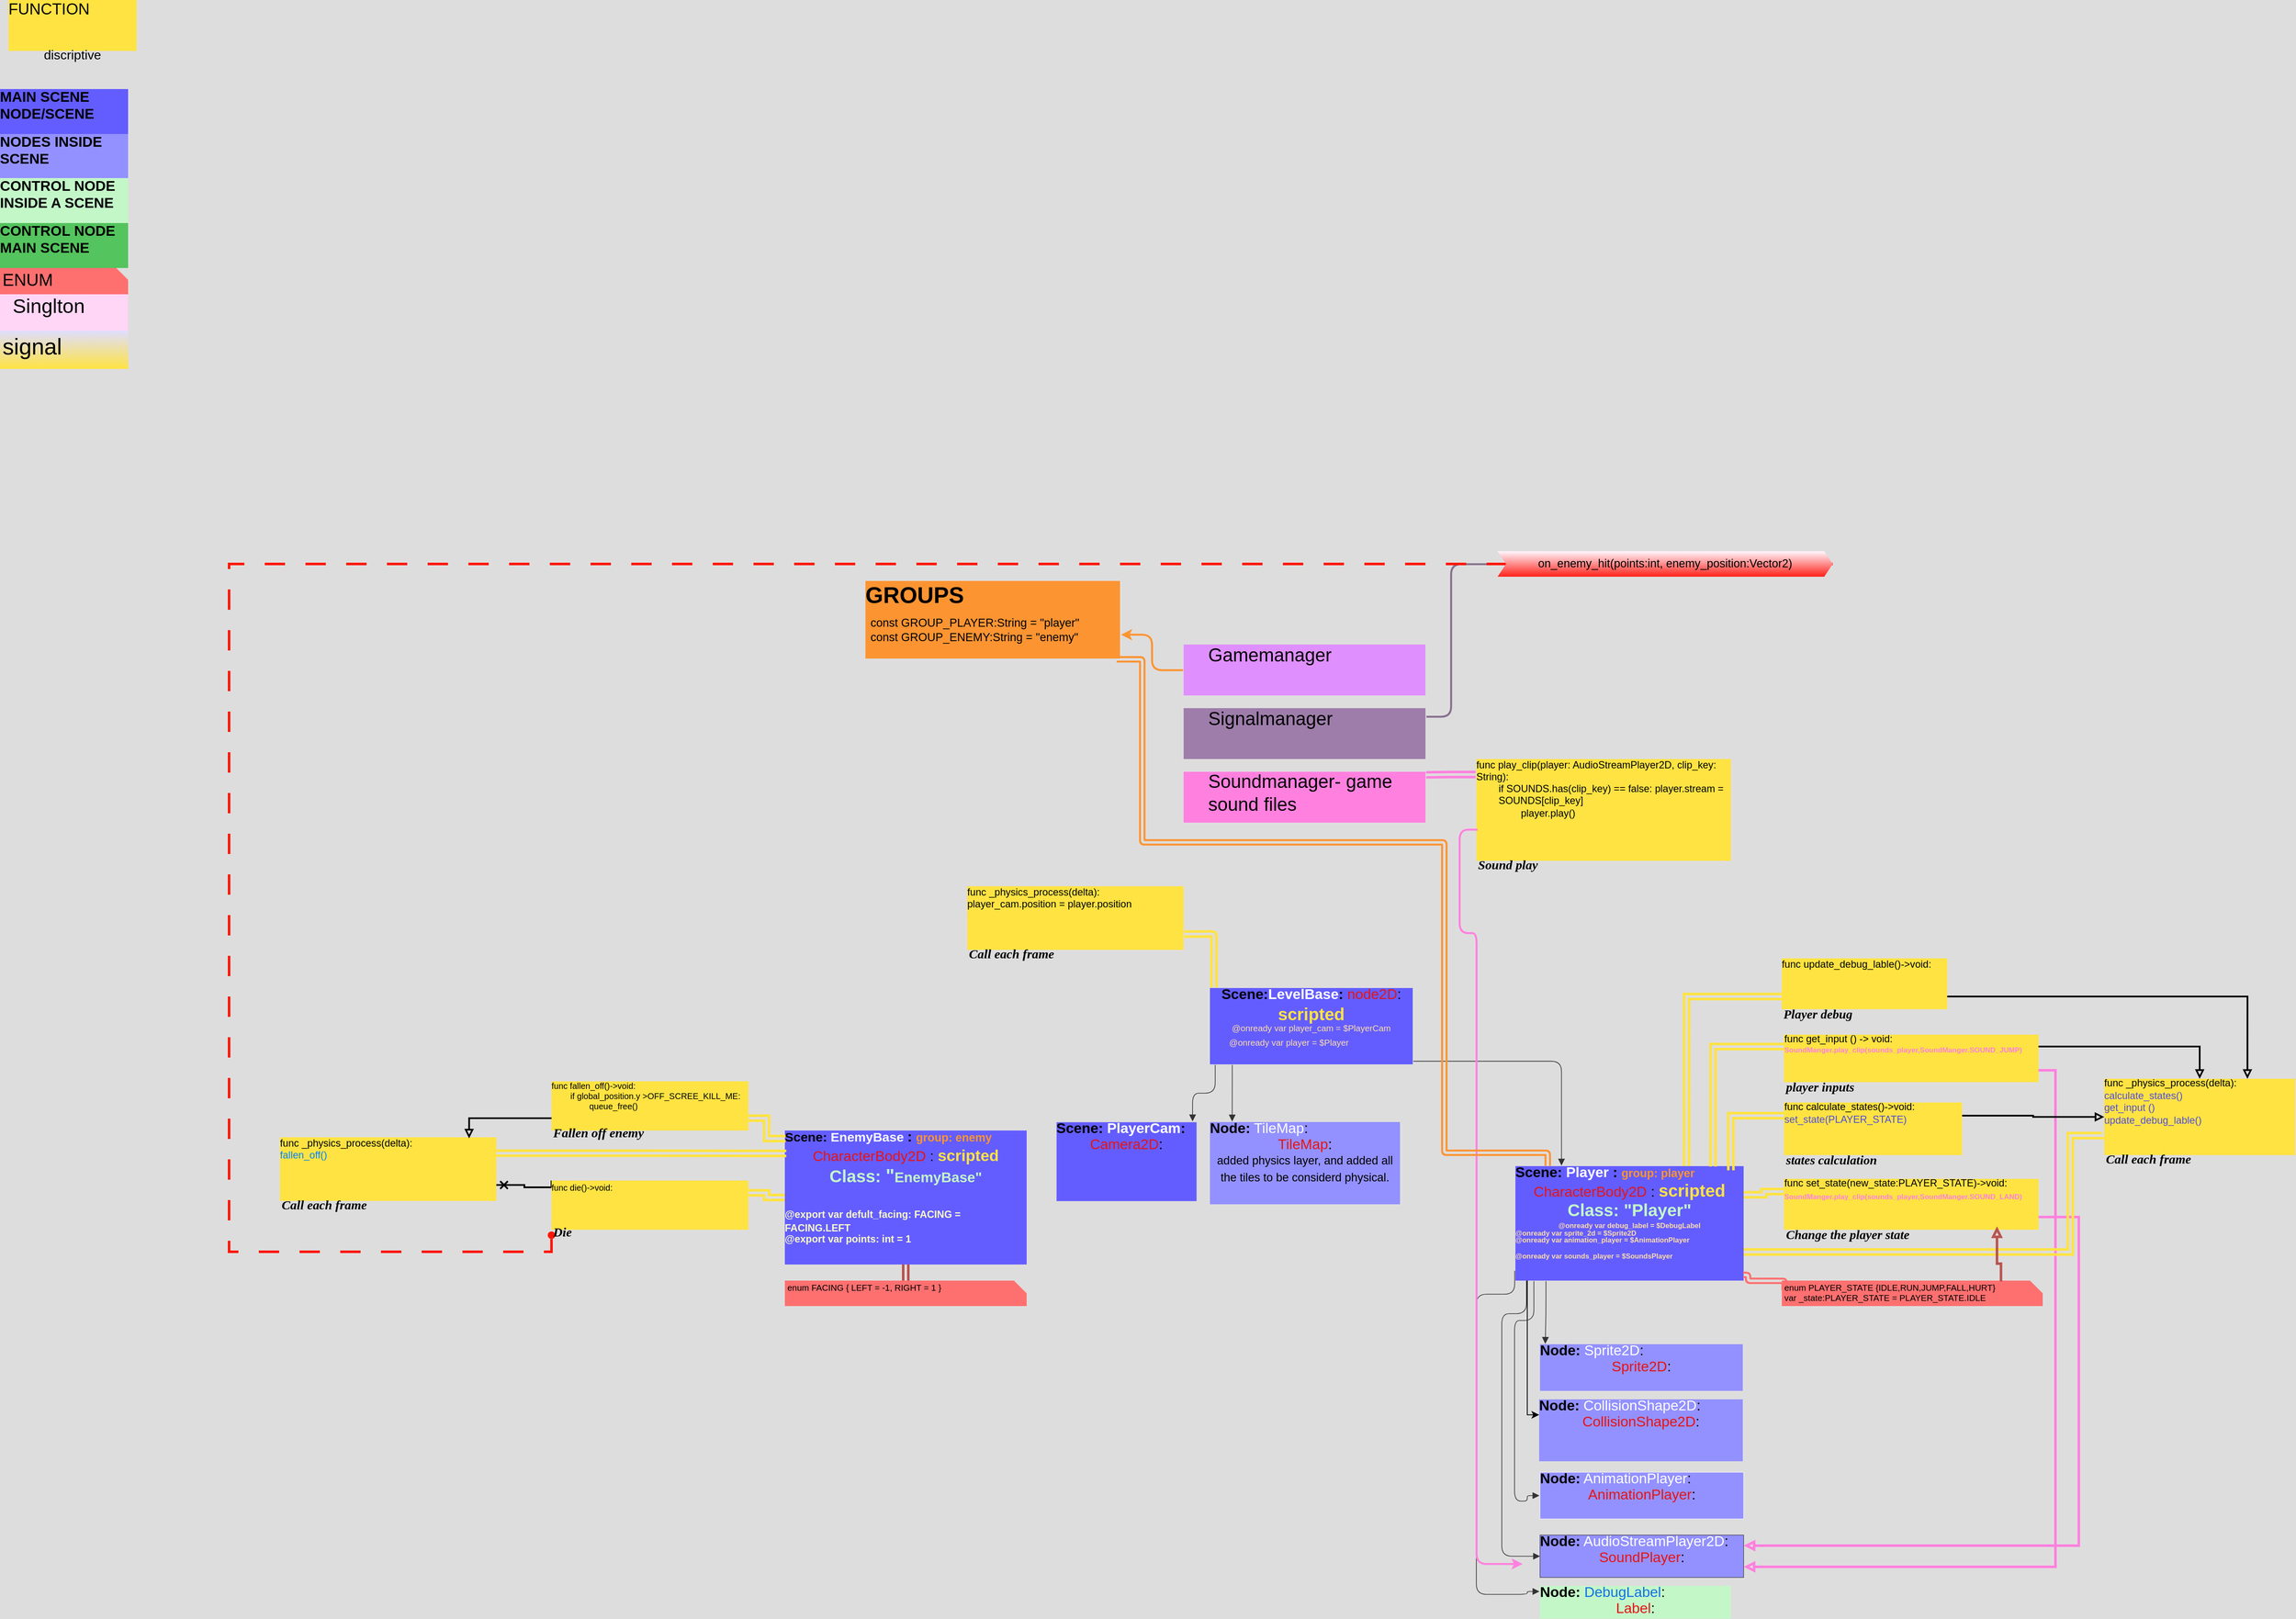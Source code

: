 <mxfile version="24.6.4" type="github">
  <diagram name="‫עמוד-1‬" id="evQUI1vt7EIw48ChurK0">
    <mxGraphModel dx="3754" dy="3452" grid="1" gridSize="10" guides="1" tooltips="1" connect="1" arrows="1" fold="1" page="1" pageScale="1" pageWidth="827" pageHeight="1169" background="#DEDDDD" math="0" shadow="0">
      <root>
        <mxCell id="0" />
        <mxCell id="1" parent="0" />
        <mxCell id="CjNx1Wot1mACuI0lEV2n-1" value="&lt;div style=&quot;display: flex; justify-content: flex-start; align-items: baseline; line-height: 1.25; margin-top: -2px; font-size: 0px;&quot;&gt;&lt;span&gt;&lt;span style=&quot;font-size:16.8px;font-weight: bold;&quot;&gt;&lt;span style=&quot;font-size:16.8px;font-weight: bold;&quot;&gt;Scene:&lt;/span&gt;&lt;span style=&quot;font-size:16.8px;color:#ffffff;font-weight: bold;&quot;&gt;LevelBase&lt;/span&gt;:&amp;nbsp;&lt;/span&gt;&lt;span style=&quot;background-color: initial; font-size: 16.8px;&quot;&gt;&lt;span style=&quot;color: rgb(232, 19, 19);&quot;&gt;node2D&lt;/span&gt;: &lt;/span&gt;&lt;span style=&quot;background-color: initial; font-size: 20.2px; color: rgb(255, 227, 66); font-weight: bold;&quot;&gt;scripted&lt;br&gt;&lt;/span&gt;&lt;/span&gt;&lt;/div&gt;&lt;div style=&quot;display: flex; justify-content: center; align-items: baseline; font-size: 0px; line-height: 1.25; margin-top: -2px;&quot;&gt;&lt;span&gt;&lt;span style=&quot;color: rgb(255, 221, 166); font-size: 10.2px; background-color: initial;&quot;&gt;&lt;div style=&quot;&quot;&gt;&lt;span style=&quot;background-color: initial;&quot;&gt;@onready var player_cam = $PlayerCam&lt;/span&gt;&lt;/div&gt;&lt;/span&gt;&lt;/span&gt;&lt;/div&gt;&lt;div style=&quot;display: flex; justify-content: flex-start; align-items: baseline; font-size: 0px; line-height: 1.25; margin-top: -2px;&quot;&gt;&lt;span style=&quot;&quot;&gt;&lt;span style=&quot;font-size:10.2px;color:#ffdda6;&quot;&gt;&lt;span style=&quot;white-space: pre;&quot;&gt;&#x9;&lt;/span&gt;@onready var player = $Player&lt;/span&gt;&lt;span style=&quot;font-size:15.2px;color:#00c2a8;&quot;&gt;&lt;br&gt;&lt;/span&gt;&lt;/span&gt;&lt;/div&gt;&lt;div style=&quot;display: flex; justify-content: center; text-align: center; align-items: baseline; font-size: 0; line-height: 1.25;margin-top: -2px;&quot;&gt;&lt;span&gt;&lt;span style=&quot;font-size:16.8px;&quot;&gt;   &lt;/span&gt;&lt;/span&gt;&lt;/div&gt;" style="align=center;whiteSpace=wrap;overflow=block;blockSpacing=1;html=1;fontSize=13;spacing=0;verticalAlign=top;strokeColor=#unset;fillOpacity=100;fillColor=#635dff;strokeWidth=NaN;" vertex="1" parent="1">
          <mxGeometry x="-194" y="-1155" width="239" height="90" as="geometry" />
        </mxCell>
        <mxCell id="CjNx1Wot1mACuI0lEV2n-2" value="&lt;div style=&quot;display: flex; justify-content: flex-start; text-align: left; align-items: baseline; font-size: 0; line-height: 1.25;margin-top: -2px;&quot;&gt;&lt;span&gt;&lt;span style=&quot;font-size:16.8px;font-weight: bold;&quot;&gt;Node:&lt;/span&gt;&lt;span style=&quot;font-size:16.8px;&quot;&gt; &lt;/span&gt;&lt;span style=&quot;font-size:16.8px;color:#ffffff;&quot;&gt;TileMap&lt;/span&gt;&lt;span style=&quot;font-size:16.8px;&quot;&gt;:&#xa;&lt;/span&gt;&lt;/span&gt;&lt;/div&gt;&lt;div style=&quot;display: flex; justify-content: center; text-align: center; align-items: baseline; font-size: 0; line-height: 1.25;margin-top: -2px;&quot;&gt;&lt;span&gt;&lt;span style=&quot;font-size:16.8px;&quot;&gt;&lt;span style=&quot;font-size:16.8px;color:#e81313;&quot;&gt;TileMap&lt;/span&gt;:&#xa;&lt;/span&gt;&lt;span style=&quot;font-size:13.5px;&quot;&gt;added physics layer, and added all the tiles to be considerd physical.&lt;/span&gt;&lt;span style=&quot;font-size:16.8px;&quot;&gt;&#xa;   &lt;/span&gt;&lt;/span&gt;&lt;/div&gt;" style="align=center;whiteSpace=wrap;overflow=block;blockSpacing=1;html=1;fontSize=13;spacing=0;verticalAlign=top;strokeColor=#unset;fillOpacity=100;fillColor=#9391ff;strokeWidth=NaN;" vertex="1" parent="1">
          <mxGeometry x="-194" y="-997" width="224" height="97" as="geometry" />
        </mxCell>
        <UserObject label="func _physics_process(delta):&#xa;&#x9;player_cam.position = player.position" Notes="call in every frame on the physics body: update the camera node position to the player position." id="CjNx1Wot1mACuI0lEV2n-3">
          <mxCell style="html=1;overflow=block;blockSpacing=1;whiteSpace=wrap;fontSize=11.8;align=left;spacing=0;verticalAlign=top;strokeColor=#unset;fillOpacity=100;fillColor=#ffe342;strokeWidth=NaN;lucidId=NR6OM82iCQtp;" vertex="1" parent="1">
            <mxGeometry x="-480" y="-1275" width="255" height="75" as="geometry" />
          </mxCell>
        </UserObject>
        <mxCell id="CjNx1Wot1mACuI0lEV2n-4" value="Call each frame" style="strokeColor=none;fillColor=none;whiteSpace=wrap;fontSize=15.2;align=left;fontStyle=3;verticalAlign=middle;horizontal=1;fontFamily=Verdana;" vertex="1" parent="CjNx1Wot1mACuI0lEV2n-3">
          <mxGeometry y="75" width="255" height="10" as="geometry" />
        </mxCell>
        <mxCell id="CjNx1Wot1mACuI0lEV2n-5" value="&lt;div style=&quot;display: flex; justify-content: flex-start; text-align: left; align-items: baseline; font-size: 0; line-height: 1.25;margin-top: -2px;&quot;&gt;&lt;span&gt;&lt;span style=&quot;font-size:16.8px;font-weight: bold;&quot;&gt;&lt;span style=&quot;font-size:16.8px;font-weight: bold;&quot;&gt;Scene: &lt;/span&gt;&lt;span style=&quot;font-size:16.8px;color:#ffffff;font-weight: bold;&quot;&gt;PlayerCam&lt;/span&gt;: &#xa;&lt;/span&gt;&lt;/span&gt;&lt;/div&gt;&lt;div style=&quot;display: flex; justify-content: center; text-align: center; align-items: baseline; font-size: 0; line-height: 1.25;margin-top: -2px;&quot;&gt;&lt;span&gt;&lt;span style=&quot;font-size:16.8px;&quot;&gt;&lt;span style=&quot;font-size:16.8px;color:#e81313;&quot;&gt;Camera2D&lt;/span&gt;: &lt;/span&gt;&lt;span style=&quot;font-size:16.8px;&quot;&gt;&#xa;&lt;/span&gt;&lt;span style=&quot;font-size:16.8px;&quot;&gt;&#xa;   &lt;/span&gt;&lt;/span&gt;&lt;/div&gt;" style="align=center;whiteSpace=wrap;overflow=block;blockSpacing=1;html=1;fontSize=13;spacing=0;verticalAlign=top;strokeColor=#unset;fillOpacity=100;fillColor=#635dff;strokeWidth=1.5;" vertex="1" parent="1">
          <mxGeometry x="-375" y="-997" width="165" height="93" as="geometry" />
        </mxCell>
        <mxCell id="CjNx1Wot1mACuI0lEV2n-79" style="edgeStyle=orthogonalEdgeStyle;rounded=0;orthogonalLoop=1;jettySize=auto;html=1;entryX=0;entryY=0.25;entryDx=0;entryDy=0;" edge="1" parent="1" source="CjNx1Wot1mACuI0lEV2n-6" target="CjNx1Wot1mACuI0lEV2n-9">
          <mxGeometry relative="1" as="geometry">
            <Array as="points">
              <mxPoint x="180" y="-652" />
            </Array>
          </mxGeometry>
        </mxCell>
        <mxCell id="CjNx1Wot1mACuI0lEV2n-6" value="&lt;div style=&quot;display: flex; justify-content: flex-start; text-align: left; align-items: baseline; font-size: 0; line-height: 1.25;margin-top: -2px;&quot;&gt;&lt;span&gt;&lt;span style=&quot;font-size:16.8px;font-weight: bold;&quot;&gt;&lt;span style=&quot;font-size:16.8px;font-weight: bold;&quot;&gt;Scene: &lt;/span&gt;&lt;span style=&quot;font-size:16.8px;color:#ffffff;font-weight: bold;&quot;&gt;Player&lt;/span&gt; : &lt;/span&gt;&lt;span style=&quot;font-size:13.5px;color:#fc9432;font-weight: bold;&quot;&gt;group: player&lt;/span&gt;&lt;span style=&quot;font-size:16.8px;font-weight: bold;&quot;&gt;&lt;br&gt;&lt;/span&gt;&lt;/span&gt;&lt;/div&gt;&lt;div style=&quot;display: flex; justify-content: center; text-align: center; align-items: baseline; font-size: 0; line-height: 1.25;margin-top: -2px;&quot;&gt;&lt;span&gt;&lt;span style=&quot;font-size:16.8px;&quot;&gt;&lt;span style=&quot;font-size:16.8px;color:#e81313;&quot;&gt;CharacterBody2D&lt;/span&gt; : &lt;/span&gt;&lt;span style=&quot;font-size:20.2px;color:#ffe342;font-weight: bold;&quot;&gt;scripted&lt;br&gt;&lt;/span&gt;&lt;/span&gt;&lt;/div&gt;&lt;div style=&quot;display: flex; justify-content: center; text-align: center; align-items: baseline; font-size: 0; line-height: 1.25;margin-top: -2px;&quot;&gt;&lt;span&gt;&lt;span style=&quot;font-size:20.2px;font-weight: bold;&quot;&gt;&lt;span style=&quot;font-size:20.2px;color:#c3f7c8;font-weight: bold;&quot;&gt;Class: &quot;Player&quot;&lt;br&gt;&lt;/span&gt;&lt;/span&gt;&lt;span style=&quot;color: rgb(255, 221, 166); font-size: 8.3px; font-weight: bold; background-color: initial;&quot;&gt;@onready var debug_label = $DebugLabel&lt;/span&gt;&lt;/span&gt;&lt;/div&gt;&lt;div style=&quot;display: flex; justify-content: flex-start; text-align: left; align-items: baseline; font-size: 0; line-height: 1.25;margin-top: -2px;&quot;&gt;&lt;span&gt;&lt;span style=&quot;font-size:8.3px;color:#ffdda6;font-weight: bold;&quot;&gt;@onready var sprite_2d = $Sprite2D&lt;br&gt;&lt;/span&gt;&lt;/span&gt;&lt;/div&gt;&lt;div style=&quot;display: flex; justify-content: flex-start; text-align: left; align-items: baseline; font-size: 0; line-height: 1.25;margin-top: -2px;&quot;&gt;&lt;span&gt;&lt;span style=&quot;font-size:8.3px;color:#ffdda6;font-weight: bold;&quot;&gt;@onready var animation_player = $AnimationPlayer&lt;br&gt;&lt;/span&gt;&lt;/span&gt;&lt;/div&gt;&lt;div style=&quot;display: flex; justify-content: flex-start; text-align: left; align-items: baseline; font-size: 0; line-height: 1.25;margin-top: -2px;&quot;&gt;&lt;span&gt;&lt;span style=&quot;font-size:8.3px;color:#ffdda6;font-weight: bold;&quot;&gt;@onready var sounds_player = $SoundsPlayer&lt;/span&gt;&lt;span style=&quot;font-size:18.5px;&quot;&gt;&lt;br&gt;&lt;/span&gt;&lt;/span&gt;&lt;/div&gt;&lt;div style=&quot;display: flex; justify-content: center; text-align: center; align-items: baseline; font-size: 0; line-height: 1.25;margin-top: -2px;&quot;&gt;&lt;span&gt;&lt;/span&gt;&lt;/div&gt;" style="align=center;whiteSpace=wrap;overflow=block;blockSpacing=1;html=1;fontSize=13;spacing=0;verticalAlign=top;strokeColor=#unset;fillOpacity=100;fillColor=#635dff;strokeWidth=NaN;" vertex="1" parent="1">
          <mxGeometry x="166" y="-945" width="269" height="135" as="geometry" />
        </mxCell>
        <UserObject label="&lt;div style=&quot;display: flex; justify-content: flex-start; text-align: left; align-items: baseline; font-size: 0; line-height: 1.25;margin-top: -2px;&quot;&gt;&lt;span&gt;&lt;span style=&quot;font-size:16.8px;font-weight: bold;&quot;&gt;Node:&lt;/span&gt;&lt;span style=&quot;font-size:16.8px;&quot;&gt; &lt;/span&gt;&lt;span style=&quot;font-size:16.8px;color:#ffffff;&quot;&gt;Sprite2D&lt;/span&gt;&lt;span style=&quot;font-size:16.8px;&quot;&gt;:&#xa;&lt;/span&gt;&lt;/span&gt;&lt;/div&gt;&lt;div style=&quot;display: flex; justify-content: center; text-align: center; align-items: baseline; font-size: 0; line-height: 1.25;margin-top: -2px;&quot;&gt;&lt;span&gt;&lt;span style=&quot;font-size:16.8px;&quot;&gt;&lt;span style=&quot;font-size:16.8px;color:#e81313;&quot;&gt;Sprite2D&lt;/span&gt;:&#xa;&#xa;   &lt;/span&gt;&lt;/span&gt;&lt;/div&gt;" Notes="player sprite" id="CjNx1Wot1mACuI0lEV2n-7">
          <mxCell style="align=center;whiteSpace=wrap;overflow=block;blockSpacing=1;html=1;fontSize=13;spacing=0;verticalAlign=top;strokeColor=#unset;fillOpacity=100;fillColor=#9391ff;strokeWidth=NaN;" vertex="1" parent="1">
            <mxGeometry x="195" y="-735" width="239" height="55" as="geometry" />
          </mxCell>
        </UserObject>
        <mxCell id="CjNx1Wot1mACuI0lEV2n-8" value="" style="html=1;jettySize=18;whiteSpace=wrap;fontSize=13;strokeColor=#333333;strokeOpacity=100;strokeWidth=0.8;rounded=1;arcSize=24;edgeStyle=orthogonalEdgeStyle;startArrow=none;endArrow=block;endFill=1;exitX=0.134;exitY=1.005;exitPerimeter=0;entryX=0.026;entryY=-0.008;entryPerimeter=0;lucidId=Gf7OgkkCt._3;" edge="1" parent="1" source="CjNx1Wot1mACuI0lEV2n-6" target="CjNx1Wot1mACuI0lEV2n-7">
          <mxGeometry width="100" height="100" relative="1" as="geometry">
            <Array as="points" />
          </mxGeometry>
        </mxCell>
        <mxCell id="CjNx1Wot1mACuI0lEV2n-9" value="&lt;div style=&quot;display: flex; justify-content: flex-start; text-align: left; align-items: baseline; font-size: 0; line-height: 1.25;margin-top: -2px;&quot;&gt;&lt;span&gt;&lt;span style=&quot;font-size:16.8px;font-weight: bold;&quot;&gt;Node:&lt;/span&gt;&lt;span style=&quot;font-size:16.8px;&quot;&gt; &lt;/span&gt;&lt;span style=&quot;font-size:16.8px;color:#ffffff;&quot;&gt;CollisionShape2D&lt;/span&gt;&lt;span style=&quot;font-size:16.8px;&quot;&gt;:&#xa;&lt;/span&gt;&lt;/span&gt;&lt;/div&gt;&lt;div style=&quot;display: flex; justify-content: center; text-align: center; align-items: baseline; font-size: 0; line-height: 1.25;margin-top: -2px;&quot;&gt;&lt;span&gt;&lt;span style=&quot;font-size:16.8px;&quot;&gt;&lt;span style=&quot;font-size:16.8px;color:#e81313;&quot;&gt;CollisionShape2D&lt;/span&gt;:&#xa;   &lt;/span&gt;&lt;/span&gt;&lt;/div&gt;" style="align=center;whiteSpace=wrap;overflow=block;blockSpacing=1;html=1;fontSize=13;spacing=0;verticalAlign=top;strokeColor=#unset;fillOpacity=100;fillColor=#9391ff;strokeWidth=NaN;" vertex="1" parent="1">
          <mxGeometry x="194" y="-670" width="240" height="73" as="geometry" />
        </mxCell>
        <UserObject label="&lt;div style=&quot;display: flex; justify-content: flex-start; text-align: left; align-items: baseline; font-size: 0; line-height: 1.25;margin-top: -2px;&quot;&gt;&lt;span&gt;&lt;span style=&quot;font-size:16.8px;font-weight: bold;&quot;&gt;Node:&lt;/span&gt;&lt;span style=&quot;font-size:16.8px;&quot;&gt; &lt;/span&gt;&lt;span style=&quot;font-size:16.8px;color:#ffffff;&quot;&gt;AnimationPlayer&lt;/span&gt;&lt;span style=&quot;font-size:16.8px;&quot;&gt;:&#xa;&lt;/span&gt;&lt;/span&gt;&lt;/div&gt;&lt;div style=&quot;display: flex; justify-content: center; text-align: center; align-items: baseline; font-size: 0; line-height: 1.25;margin-top: -2px;&quot;&gt;&lt;span&gt;&lt;span style=&quot;font-size:16.8px;&quot;&gt;&lt;span style=&quot;font-size:16.8px;color:#e81313;&quot;&gt;AnimationPlayer&lt;/span&gt;:&#xa;  &lt;/span&gt;&lt;/span&gt;&lt;/div&gt;" Notes="an animation player to play the files from sound manager" id="CjNx1Wot1mACuI0lEV2n-11">
          <mxCell style="align=center;whiteSpace=wrap;overflow=block;blockSpacing=1;html=1;fontSize=13;spacing=0;verticalAlign=top;strokeColor=#FFFFFF;fillOpacity=100;fillColor=#9391ff;strokeWidth=NaN;" vertex="1" parent="1">
            <mxGeometry x="195" y="-584" width="240" height="55" as="geometry" />
          </mxCell>
        </UserObject>
        <mxCell id="CjNx1Wot1mACuI0lEV2n-12" value="" style="html=1;jettySize=18;whiteSpace=wrap;fontSize=13;strokeColor=#333333;strokeOpacity=100;strokeWidth=0.8;rounded=1;arcSize=24;edgeStyle=orthogonalEdgeStyle;startArrow=none;endArrow=block;endFill=1;exitX=0.081;exitY=1.005;exitPerimeter=0;entryX=-0.003;entryY=0.5;entryPerimeter=0;lucidId=xj7OuTxPy55P;" edge="1" parent="1" source="CjNx1Wot1mACuI0lEV2n-6" target="CjNx1Wot1mACuI0lEV2n-11">
          <mxGeometry width="100" height="100" relative="1" as="geometry">
            <Array as="points">
              <mxPoint x="188" y="-763" />
              <mxPoint x="165" y="-763" />
              <mxPoint x="165" y="-550" />
              <mxPoint x="180" y="-550" />
              <mxPoint x="180" y="-557" />
            </Array>
          </mxGeometry>
        </mxCell>
        <mxCell id="CjNx1Wot1mACuI0lEV2n-13" value="" style="html=1;jettySize=18;whiteSpace=wrap;fontSize=13;strokeColor=#333333;strokeOpacity=100;strokeWidth=0.8;rounded=1;arcSize=24;edgeStyle=orthogonalEdgeStyle;startArrow=none;endArrow=block;endFill=1;exitX=0.026;exitY=1.007;exitPerimeter=0;entryX=0.973;entryY=-0.008;entryPerimeter=0;lucidId=9s7OLiU-a51X;" edge="1" parent="1" source="CjNx1Wot1mACuI0lEV2n-1" target="CjNx1Wot1mACuI0lEV2n-5">
          <mxGeometry width="100" height="100" relative="1" as="geometry">
            <Array as="points" />
          </mxGeometry>
        </mxCell>
        <mxCell id="CjNx1Wot1mACuI0lEV2n-14" value="" style="html=1;jettySize=18;whiteSpace=wrap;fontSize=13;strokeColor=#333333;strokeOpacity=100;strokeWidth=0.8;rounded=1;arcSize=24;edgeStyle=orthogonalEdgeStyle;startArrow=none;endArrow=block;endFill=1;exitX=1.003;exitY=0.959;exitPerimeter=0;entryX=0.202;entryY=-0.005;entryPerimeter=0;lucidId=cz7O-S_X~JMk;" edge="1" parent="1" source="CjNx1Wot1mACuI0lEV2n-1" target="CjNx1Wot1mACuI0lEV2n-6">
          <mxGeometry width="100" height="100" relative="1" as="geometry">
            <Array as="points" />
          </mxGeometry>
        </mxCell>
        <mxCell id="CjNx1Wot1mACuI0lEV2n-15" value="" style="html=1;jettySize=18;whiteSpace=wrap;fontSize=13;strokeColor=#ffe342;strokeOpacity=100;strokeWidth=3;rounded=1;arcSize=24;edgeStyle=orthogonalEdgeStyle;startArrow=none;endArrow=none;exitX=1.003;exitY=0.751;exitPerimeter=0;entryX=0.02;entryY=-0.007;entryPerimeter=0;lucidId=--7OhS-CCS-P;shape=link;" edge="1" parent="1" source="CjNx1Wot1mACuI0lEV2n-3" target="CjNx1Wot1mACuI0lEV2n-1">
          <mxGeometry width="100" height="100" relative="1" as="geometry">
            <Array as="points" />
          </mxGeometry>
        </mxCell>
        <UserObject label="&lt;div style=&quot;display: flex; justify-content: flex-start; text-align: left; align-items: baseline; font-size: 0; line-height: 1.25;margin-top: -2px;&quot;&gt;&lt;span&gt;&lt;span style=&quot;font-size:11.8px;&quot;&gt;&lt;span style=&quot;font-size:11.8px;&quot;&gt;func _physics_process(delta):&#xa;&lt;/span&gt;&lt;span style=&quot;font-size:11.8px;color:#504bde;&quot;&gt;calculate_states()&#xa;get_input ()&#xa;update_debug_lable()&#xa;&lt;/span&gt;&lt;/span&gt;&lt;/span&gt;&lt;/div&gt;" Notes="if player is not on solid surface, falling in the y direction according to the gravity variable.&#xa;&#xa;call in the move and slide base function for colliding with another body and be able to slide on him&#xa;" id="CjNx1Wot1mACuI0lEV2n-16">
          <mxCell style="html=1;overflow=block;blockSpacing=1;whiteSpace=wrap;fontSize=13;align=left;spacing=0;verticalAlign=top;strokeColor=#unset;fillOpacity=100;fillColor=#ffe342;strokeWidth=NaN;lucidId=DG8O~GKL7nWF;" vertex="1" parent="1">
            <mxGeometry x="860" y="-1048" width="225" height="90" as="geometry" />
          </mxCell>
        </UserObject>
        <mxCell id="CjNx1Wot1mACuI0lEV2n-17" value="Call each frame" style="strokeColor=none;fillColor=none;whiteSpace=wrap;fontSize=15.2;align=left;fontStyle=3;fontFamily=Verdana;" vertex="1" parent="CjNx1Wot1mACuI0lEV2n-16">
          <mxGeometry y="90" width="225" height="10" as="geometry" />
        </mxCell>
        <mxCell id="CjNx1Wot1mACuI0lEV2n-135" style="edgeStyle=orthogonalEdgeStyle;rounded=0;orthogonalLoop=1;jettySize=auto;html=1;exitX=1;exitY=0.75;exitDx=0;exitDy=0;entryX=1;entryY=0.75;entryDx=0;entryDy=0;fillColor=#e1d5e7;strokeColor=#ff80df;endArrow=block;endFill=0;strokeWidth=3;" edge="1" parent="1" source="CjNx1Wot1mACuI0lEV2n-19" target="CjNx1Wot1mACuI0lEV2n-51">
          <mxGeometry relative="1" as="geometry" />
        </mxCell>
        <mxCell id="CjNx1Wot1mACuI0lEV2n-137" style="edgeStyle=orthogonalEdgeStyle;rounded=0;orthogonalLoop=1;jettySize=auto;html=1;exitX=1;exitY=0.25;exitDx=0;exitDy=0;entryX=0.5;entryY=0;entryDx=0;entryDy=0;strokeWidth=2;endArrow=block;endFill=0;" edge="1" parent="1" source="CjNx1Wot1mACuI0lEV2n-19" target="CjNx1Wot1mACuI0lEV2n-16">
          <mxGeometry relative="1" as="geometry" />
        </mxCell>
        <UserObject label="&lt;div style=&quot;display: flex; justify-content: flex-start; text-align: left; align-items: baseline; font-size: 0; line-height: 1.25;margin-top: -2px;&quot;&gt;&lt;span&gt;&lt;span style=&quot;font-size:11.8px;&quot;&gt;func get_input () -&amp;gt; void:&#xa;&lt;/span&gt;&lt;span style=&quot;font-size:8.5px;color:#ff80df;font-weight: bold;&quot;&gt;SoundManger.play_clip(sounds_player,SoundManger.SOUND_JUMP)&lt;/span&gt;&lt;/span&gt;&lt;/div&gt;" Notes="the player input fumction: velocity in the x axis is starting with zero:&#xa;then conditional input left right if the right button pressed.&#xa;jumping condition if pressed and on the floor,&#xa;we clamp the falling and jumping by the contstants from the player script/" id="CjNx1Wot1mACuI0lEV2n-19">
          <mxCell style="html=1;overflow=block;blockSpacing=1;whiteSpace=wrap;fontSize=13;align=left;spacing=0;verticalAlign=top;strokeColor=#unset;fillOpacity=100;fillColor=#ffe342;strokeWidth=NaN;lucidId=qYZPwP8ME3jp;" vertex="1" parent="1">
            <mxGeometry x="482.5" y="-1100" width="300" height="56" as="geometry" />
          </mxCell>
        </UserObject>
        <mxCell id="CjNx1Wot1mACuI0lEV2n-20" value="player inputs" style="strokeColor=none;fillColor=none;whiteSpace=wrap;fontSize=15;align=left;fontStyle=3;fontFamily=Verdana;" vertex="1" parent="CjNx1Wot1mACuI0lEV2n-19">
          <mxGeometry y="56" width="300" height="10" as="geometry" />
        </mxCell>
        <mxCell id="CjNx1Wot1mACuI0lEV2n-24" value="" style="html=1;jettySize=18;whiteSpace=wrap;fontSize=13;strokeColor=#fe7070;strokeOpacity=100;strokeWidth=2.3;rounded=1;arcSize=24;edgeStyle=orthogonalEdgeStyle;startArrow=none;endArrow=none;exitX=0.997;exitY=0.948;exitPerimeter=0;entryX=0;entryY=0.453;entryPerimeter=0;lucidId=vc0PVMXvoR~5;shape=link;exitDx=0;exitDy=0;entryDx=0;entryDy=0;" edge="1" parent="1" source="CjNx1Wot1mACuI0lEV2n-6" target="CjNx1Wot1mACuI0lEV2n-23">
          <mxGeometry width="100" height="100" relative="1" as="geometry">
            <Array as="points">
              <mxPoint x="440" y="-817" />
              <mxPoint x="440" y="-810" />
              <mxPoint x="483" y="-810" />
            </Array>
          </mxGeometry>
        </mxCell>
        <mxCell id="CjNx1Wot1mACuI0lEV2n-128" style="edgeStyle=orthogonalEdgeStyle;rounded=0;orthogonalLoop=1;jettySize=auto;html=1;exitX=0;exitY=0.25;exitDx=0;exitDy=0;entryX=1;entryY=0.25;entryDx=0;entryDy=0;strokeWidth=3;strokeColor=#FFE342;shape=link;" edge="1" parent="1" source="CjNx1Wot1mACuI0lEV2n-25" target="CjNx1Wot1mACuI0lEV2n-6">
          <mxGeometry relative="1" as="geometry" />
        </mxCell>
        <mxCell id="CjNx1Wot1mACuI0lEV2n-134" style="edgeStyle=orthogonalEdgeStyle;rounded=0;orthogonalLoop=1;jettySize=auto;html=1;exitX=1;exitY=0.75;exitDx=0;exitDy=0;entryX=1;entryY=0.25;entryDx=0;entryDy=0;fillColor=#e1d5e7;strokeColor=#ff80df;endArrow=block;endFill=0;strokeWidth=3;" edge="1" parent="1" source="CjNx1Wot1mACuI0lEV2n-25" target="CjNx1Wot1mACuI0lEV2n-51">
          <mxGeometry relative="1" as="geometry">
            <Array as="points">
              <mxPoint x="830" y="-885" />
              <mxPoint x="830" y="-497" />
            </Array>
          </mxGeometry>
        </mxCell>
        <UserObject label="&lt;div style=&quot;display: flex; justify-content: flex-start; text-align: left; align-items: baseline; font-size: 0; line-height: 1.25;margin-top: -2px;&quot;&gt;&lt;span&gt;&lt;span style=&quot;font-size:11.8px;&quot;&gt;func set_state(new_state:PLAYER_STATE)-&amp;gt;void:&#xa;&lt;/span&gt;&lt;span style=&quot;font-size:8.5px;color:#ff80df;font-weight: bold;&quot;&gt;SoundManger.play_clip(sounds_player,SoundManger.SOUND_LAND)&lt;/span&gt;&lt;span style=&quot;font-size:11.8px;&quot;&gt;&#xa;&lt;/span&gt;&lt;/span&gt;&lt;/div&gt;" Notes="take the _state var and play the wanted animation according&#xa;to the enum we envoke, the argument passed here is new_state which is the argument of the state we want to change _state to&#xa;check if falling then change to idle or walk for land sound" id="CjNx1Wot1mACuI0lEV2n-25">
          <mxCell style="html=1;overflow=block;blockSpacing=1;whiteSpace=wrap;fontSize=13;align=left;spacing=0;verticalAlign=top;strokeColor=#unset;fillOpacity=100;fillColor=#ffe342;strokeWidth=NaN;lucidId=uY1PPZYHQ8YV;" vertex="1" parent="1">
            <mxGeometry x="482.5" y="-930" width="300" height="60" as="geometry" />
          </mxCell>
        </UserObject>
        <mxCell id="CjNx1Wot1mACuI0lEV2n-26" value="Change the player state" style="strokeColor=none;fillColor=none;whiteSpace=wrap;fontSize=15;align=left;fontStyle=3;fontFamily=Verdana;" vertex="1" parent="CjNx1Wot1mACuI0lEV2n-25">
          <mxGeometry y="60" width="300" height="10" as="geometry" />
        </mxCell>
        <mxCell id="CjNx1Wot1mACuI0lEV2n-138" style="edgeStyle=orthogonalEdgeStyle;rounded=0;orthogonalLoop=1;jettySize=auto;html=1;exitX=1;exitY=0.25;exitDx=0;exitDy=0;strokeWidth=2;endArrow=block;endFill=0;" edge="1" parent="1" source="CjNx1Wot1mACuI0lEV2n-29" target="CjNx1Wot1mACuI0lEV2n-16">
          <mxGeometry relative="1" as="geometry" />
        </mxCell>
        <UserObject label="&lt;div style=&quot;display: flex; justify-content: flex-start; text-align: left; align-items: baseline; font-size: 0; line-height: 1.25;margin-top: -2px;&quot;&gt;&lt;span&gt;&lt;span style=&quot;font-size:11.8px;&quot;&gt;&lt;span style=&quot;font-size:11.8px;&quot;&gt;func calculate_states()-&amp;gt;void:&#xa;&lt;/span&gt;&lt;span style=&quot;font-size:11.8px;color:#504bde;&quot;&gt;set_state(PLAYER_STATE)&lt;/span&gt;&#xa;&lt;/span&gt;&lt;/span&gt;&lt;/div&gt;" Notes="Calling the set_state() function, if the statement are corrected: if player is hurt we have an invincibilty window that we cannot do anythig.&#xa;if were on the floor:&#xa;and were not going left or right - were idle&#xa;else: were moving&#xa;&#xa;if the y velocity is positive were falling, else its negative and were jumping.&#xa;each one is changing the state of player accordingly&#xa;were calling this function all the time." id="CjNx1Wot1mACuI0lEV2n-29">
          <mxCell style="html=1;overflow=block;blockSpacing=1;whiteSpace=wrap;fontSize=13;align=left;spacing=0;verticalAlign=top;strokeColor=#unset;fillOpacity=100;fillColor=#ffe342;strokeWidth=NaN;lucidId=n01Pdr.R5spz;" vertex="1" parent="1">
            <mxGeometry x="482.5" y="-1020" width="210" height="62" as="geometry" />
          </mxCell>
        </UserObject>
        <mxCell id="CjNx1Wot1mACuI0lEV2n-30" value="states calculation" style="strokeColor=none;fillColor=none;whiteSpace=wrap;fontSize=15;align=left;fontStyle=3;fontFamily=Verdana;" vertex="1" parent="CjNx1Wot1mACuI0lEV2n-29">
          <mxGeometry y="62" width="210" height="10" as="geometry" />
        </mxCell>
        <UserObject label="&lt;div style=&quot;display: flex; justify-content: flex-start; text-align: left; align-items: baseline; font-size: 0; line-height: 1.25;margin-top: -2px;&quot;&gt;&lt;span&gt;&lt;span style=&quot;font-size:16.8px;font-weight: bold;&quot;&gt;Node:&lt;/span&gt;&lt;span style=&quot;font-size:16.8px;&quot;&gt; &lt;/span&gt;&lt;span style=&quot;font-size:16.8px;color:#1071e5;&quot;&gt;DebugLabel&lt;/span&gt;&lt;span style=&quot;font-size:16.8px;&quot;&gt;:&#xa;&lt;/span&gt;&lt;/span&gt;&lt;/div&gt;&lt;div style=&quot;display: flex; justify-content: center; text-align: center; align-items: baseline; font-size: 0; line-height: 1.25;margin-top: -2px;&quot;&gt;&lt;span&gt;&lt;span style=&quot;font-size:16.8px;&quot;&gt;&lt;span style=&quot;font-size:16.8px;color:#e81313;&quot;&gt;Label&lt;/span&gt;:   &lt;/span&gt;&lt;/span&gt;&lt;/div&gt;" Notes="a label node to show proerties above the player head: states, is on floor, and x,y velocities." id="CjNx1Wot1mACuI0lEV2n-39">
          <mxCell style="align=center;whiteSpace=wrap;overflow=block;blockSpacing=1;html=1;fontSize=13;spacing=0;verticalAlign=top;strokeColor=#unset;fillOpacity=100;fillColor=#c3f7c8;strokeWidth=NaN;" vertex="1" parent="1">
            <mxGeometry x="195" y="-450" width="225" height="55" as="geometry" />
          </mxCell>
        </UserObject>
        <mxCell id="CjNx1Wot1mACuI0lEV2n-41" value="" style="html=1;jettySize=18;whiteSpace=wrap;fontSize=13;strokeColor=#333333;strokeOpacity=100;strokeWidth=0.8;rounded=1;arcSize=24;edgeStyle=orthogonalEdgeStyle;startArrow=none;endArrow=block;endFill=1;exitX=-0.003;exitY=0.914;exitPerimeter=0;entryX=-0.003;entryY=0.119;entryPerimeter=0;lucidId=0A2PtWMCw1dF;" edge="1" parent="1" source="CjNx1Wot1mACuI0lEV2n-6" target="CjNx1Wot1mACuI0lEV2n-39">
          <mxGeometry width="100" height="100" relative="1" as="geometry">
            <Array as="points">
              <mxPoint x="165" y="-794" />
              <mxPoint x="120" y="-794" />
              <mxPoint x="120" y="-440" />
              <mxPoint x="180" y="-440" />
              <mxPoint x="180" y="-443" />
            </Array>
          </mxGeometry>
        </mxCell>
        <mxCell id="CjNx1Wot1mACuI0lEV2n-44" value="&lt;div style=&quot;display: flex; justify-content: flex-start; text-align: left; align-items: baseline; font-size: 0; line-height: 1.25;margin-top: -2px;&quot;&gt;&lt;span&gt;&lt;span style=&quot;font-size:21.8px;&quot;&gt;Soundmanager- game sound files&lt;/span&gt;&lt;span style=&quot;font-size:16.8px;&quot;&gt;&#xa;&lt;/span&gt;&lt;/span&gt;&lt;/div&gt;&lt;div style=&quot;display: flex; justify-content: center; text-align: center; align-items: baseline; font-size: 0; line-height: 1.25;margin-top: -2px;&quot;&gt;&lt;span&gt;&lt;/span&gt;&lt;/div&gt;" style="html=1;overflow=block;blockSpacing=1;whiteSpace=wrap;shape=process;fontSize=13;spacing=0;verticalAlign=top;strokeColor=#unset;fillOpacity=100;fillColor=#ff80df;strokeWidth=NaN;lucidId=1IeQHWDTt6jQ;" vertex="1" parent="1">
          <mxGeometry x="-225" y="-1410" width="285" height="60" as="geometry" />
        </mxCell>
        <UserObject label="func play_clip(player: AudioStreamPlayer2D, clip_key: String):&lt;br&gt;&#x9;&lt;span style=&quot;white-space: pre;&quot;&gt;&#x9;&lt;/span&gt;if SOUNDS.has(clip_key) == false: &#x9;player.stream = &lt;span style=&quot;white-space: pre;&quot;&gt;&#x9;&lt;/span&gt;SOUNDS[clip_key] &lt;br&gt;&#x9;&lt;span style=&quot;white-space: pre;&quot;&gt;&#x9;&lt;span style=&quot;white-space: pre;&quot;&gt;&#x9;&lt;/span&gt;&lt;/span&gt;player.play()" Notes="#function for playing each sound, the arguments are the player node to play the sound, and the keyword from dic&#xa;#if we have the keyword in the sounds dictonary we continue if not return&#xa; #load the sound file to the player we choose&#xa;#play the sound" id="CjNx1Wot1mACuI0lEV2n-45">
          <mxCell style="html=1;overflow=block;blockSpacing=1;whiteSpace=wrap;fontSize=11.8;align=left;spacing=0;verticalAlign=top;strokeColor=#unset;fillOpacity=100;fillColor=#ffe342;strokeWidth=NaN;lucidId=MKeQQ6PfqjTb;" vertex="1" parent="1">
            <mxGeometry x="120" y="-1425" width="300" height="120" as="geometry" />
          </mxCell>
        </UserObject>
        <mxCell id="CjNx1Wot1mACuI0lEV2n-46" value="Sound play" style="strokeColor=none;fillColor=none;whiteSpace=wrap;fontSize=15.2;align=left;fontStyle=3;fontFamily=Verdana;" vertex="1" parent="CjNx1Wot1mACuI0lEV2n-45">
          <mxGeometry y="120" width="300" height="10" as="geometry" />
        </mxCell>
        <mxCell id="CjNx1Wot1mACuI0lEV2n-47" value="" style="html=1;jettySize=18;whiteSpace=wrap;fontSize=13;strokeColor=#ff80df;strokeOpacity=100;strokeWidth=3;rounded=1;arcSize=24;edgeStyle=orthogonalEdgeStyle;startArrow=none;endArrow=none;exitX=-0.003;exitY=0.152;exitPerimeter=0;entryX=1.003;entryY=0.06;entryPerimeter=0;lucidId=xMeQmpPPNFXi;shape=link;" edge="1" parent="1" source="CjNx1Wot1mACuI0lEV2n-45" target="CjNx1Wot1mACuI0lEV2n-44">
          <mxGeometry width="100" height="100" relative="1" as="geometry">
            <Array as="points" />
          </mxGeometry>
        </mxCell>
        <mxCell id="CjNx1Wot1mACuI0lEV2n-123" style="edgeStyle=orthogonalEdgeStyle;rounded=0;orthogonalLoop=1;jettySize=auto;html=1;exitX=0;exitY=0.75;exitDx=0;exitDy=0;entryX=0.75;entryY=0;entryDx=0;entryDy=0;shape=link;strokeWidth=3;strokeColor=#FFE342;" edge="1" parent="1" source="CjNx1Wot1mACuI0lEV2n-48" target="CjNx1Wot1mACuI0lEV2n-6">
          <mxGeometry relative="1" as="geometry" />
        </mxCell>
        <mxCell id="CjNx1Wot1mACuI0lEV2n-136" style="edgeStyle=orthogonalEdgeStyle;rounded=0;orthogonalLoop=1;jettySize=auto;html=1;exitX=1;exitY=0.75;exitDx=0;exitDy=0;entryX=0.75;entryY=0;entryDx=0;entryDy=0;strokeWidth=2;endArrow=block;endFill=0;" edge="1" parent="1" source="CjNx1Wot1mACuI0lEV2n-48" target="CjNx1Wot1mACuI0lEV2n-16">
          <mxGeometry relative="1" as="geometry" />
        </mxCell>
        <UserObject label="func update_debug_lable()-&amp;gt;void:&#xa;" Notes="a debugger to know the player states and properties:&#xa;is on floor, what state and what velocity in each axis" id="CjNx1Wot1mACuI0lEV2n-48">
          <mxCell style="html=1;overflow=block;blockSpacing=1;whiteSpace=wrap;fontSize=11.8;align=left;spacing=0;verticalAlign=top;strokeColor=#unset;fillOpacity=100;fillColor=#ffe342;strokeWidth=NaN;lucidId=hOeQjbdvLLHP;" vertex="1" parent="1">
            <mxGeometry x="480" y="-1190" width="195" height="60" as="geometry" />
          </mxCell>
        </UserObject>
        <mxCell id="CjNx1Wot1mACuI0lEV2n-49" value="Player debug" style="strokeColor=none;fillColor=none;whiteSpace=wrap;fontSize=15;align=left;fontStyle=3;fontFamily=Verdana;" vertex="1" parent="CjNx1Wot1mACuI0lEV2n-48">
          <mxGeometry y="60" width="195" height="10" as="geometry" />
        </mxCell>
        <mxCell id="CjNx1Wot1mACuI0lEV2n-51" value="&lt;div style=&quot;display: flex; justify-content: flex-start; text-align: left; align-items: baseline; font-size: 0; line-height: 1.25;margin-top: -2px;&quot;&gt;&lt;span&gt;&lt;span style=&quot;font-size:16.8px;font-weight: bold;&quot;&gt;Node:&lt;/span&gt;&lt;span style=&quot;font-size:16.8px;&quot;&gt; &lt;/span&gt;&lt;span style=&quot;font-size:16.8px;color:#ffffff;&quot;&gt;AudioStreamPlayer2D&lt;/span&gt;&lt;span style=&quot;font-size:16.8px;&quot;&gt;:&#xa;&lt;/span&gt;&lt;/span&gt;&lt;/div&gt;&lt;div style=&quot;display: flex; justify-content: center; text-align: center; align-items: baseline; font-size: 0; line-height: 1.25;margin-top: -2px;&quot;&gt;&lt;span&gt;&lt;span style=&quot;font-size:16.8px;&quot;&gt;&lt;span style=&quot;font-size:16.8px;color:#e81313;&quot;&gt;SoundPlayer&lt;/span&gt;:&#xa;&#xa;   &lt;/span&gt;&lt;/span&gt;&lt;/div&gt;" style="align=center;whiteSpace=wrap;overflow=block;blockSpacing=1;html=1;fontSize=13;spacing=0;verticalAlign=top;strokeColor=#171717;fillOpacity=100;fillColor=#9391ff;strokeWidth=NaN;" vertex="1" parent="1">
          <mxGeometry x="195" y="-510" width="240" height="50" as="geometry" />
        </mxCell>
        <mxCell id="CjNx1Wot1mACuI0lEV2n-52" value="" style="html=1;jettySize=18;whiteSpace=wrap;fontSize=13;strokeColor=#333333;strokeOpacity=100;strokeWidth=0.8;rounded=1;arcSize=24;edgeStyle=orthogonalEdgeStyle;startArrow=none;endArrow=block;endFill=1;lucidId=cVeQmXFtkalB;entryX=0;entryY=0.5;entryDx=0;entryDy=0;" edge="1" parent="1" source="CjNx1Wot1mACuI0lEV2n-6" target="CjNx1Wot1mACuI0lEV2n-51">
          <mxGeometry width="100" height="100" relative="1" as="geometry">
            <Array as="points">
              <mxPoint x="179" y="-771" />
              <mxPoint x="150" y="-771" />
              <mxPoint x="150" y="-485" />
            </Array>
            <mxPoint x="209" y="-808" as="sourcePoint" />
          </mxGeometry>
        </mxCell>
        <mxCell id="CjNx1Wot1mACuI0lEV2n-53" value="" style="html=1;jettySize=18;whiteSpace=wrap;fontSize=13;strokeColor=#ff80df;strokeOpacity=100;strokeWidth=2.3;rounded=1;arcSize=24;edgeStyle=orthogonalEdgeStyle;startArrow=none;exitX=0.004;exitY=0.692;entryX=-0.003;entryY=0.077;entryPerimeter=0;lucidId=SVeQVqX.~QAU;exitDx=0;exitDy=0;exitPerimeter=0;" edge="1" parent="1" source="CjNx1Wot1mACuI0lEV2n-45">
          <mxGeometry width="100" height="100" relative="1" as="geometry">
            <Array as="points">
              <mxPoint x="100" y="-1342" />
              <mxPoint x="100" y="-1220" />
              <mxPoint x="120" y="-1220" />
              <mxPoint x="120" y="-476" />
            </Array>
            <mxPoint x="100.04" y="-1305" as="sourcePoint" />
            <mxPoint x="174.32" y="-476.15" as="targetPoint" />
          </mxGeometry>
        </mxCell>
        <mxCell id="CjNx1Wot1mACuI0lEV2n-54" value="" style="html=1;jettySize=18;whiteSpace=wrap;fontSize=13;strokeColor=#333333;strokeOpacity=100;strokeWidth=0.8;rounded=1;arcSize=24;edgeStyle=orthogonalEdgeStyle;startArrow=none;endArrow=block;endFill=1;exitX=0.11;exitY=1.007;exitPerimeter=0;entryX=0.117;entryY=-0.007;entryPerimeter=0;lucidId=bZeQR0lnkw3b;" edge="1" parent="1" source="CjNx1Wot1mACuI0lEV2n-1" target="CjNx1Wot1mACuI0lEV2n-2">
          <mxGeometry width="100" height="100" relative="1" as="geometry">
            <Array as="points" />
          </mxGeometry>
        </mxCell>
        <mxCell id="CjNx1Wot1mACuI0lEV2n-58" value="Gamemanager&#xa;" style="html=1;overflow=block;blockSpacing=1;whiteSpace=wrap;shape=process;fontSize=21.8;align=left;spacing=0;verticalAlign=top;strokeColor=#unset;fillOpacity=100;fillColor=#e08fff;strokeWidth=NaN;lucidId=~FgQbhemF2jc;" vertex="1" parent="1">
          <mxGeometry x="-225" y="-1560" width="285" height="60" as="geometry" />
        </mxCell>
        <mxCell id="CjNx1Wot1mACuI0lEV2n-59" value="Signalmanager" style="html=1;overflow=block;blockSpacing=1;whiteSpace=wrap;shape=process;fontSize=21.8;align=left;spacing=0;verticalAlign=top;strokeColor=#unset;fillOpacity=100;fillColor=#9e7dab;strokeWidth=NaN;lucidId=fGgQ6Z.LiKCg;" vertex="1" parent="1">
          <mxGeometry x="-225" y="-1485" width="285" height="60" as="geometry" />
        </mxCell>
        <mxCell id="CjNx1Wot1mACuI0lEV2n-60" value="GROUPS" style="html=1;overflow=block;blockSpacing=1;swimlane;childLayout=stackLayout;horizontal=1;horizontalStack=0;resizeParent=1;resizeParentMax=0;resizeLast=0;collapsible=0;marginBottom=0;swimlaneFillColor=#fc9432;startSize=25;whiteSpace=wrap;fontSize=26.8;fontStyle=1;align=left;spacing=0;strokeColor=#unset;fillOpacity=100;fillColor=#fc9432;strokeWidth=NaN;" vertex="1" parent="1">
          <mxGeometry x="-600" y="-1635" width="300" height="91.5" as="geometry" />
        </mxCell>
        <mxCell id="CjNx1Wot1mACuI0lEV2n-61" value="const GROUP_PLAYER:String = &quot;player&quot;&#xa;const GROUP_ENEMY:String = &quot;enemy&quot;" style="part=1;html=1;resizeHeight=0;strokeColor=none;fillColor=none;align=left;verticalAlign=middle;spacingLeft=4;spacingRight=4;overflow=hidden;rotatable=0;points=[[0,0.5],[1,0.5]];portConstraint=eastwest;swimlaneFillColor=#fc9432;fillOpacity=100;whiteSpace=wrap;fontSize=13.5;" vertex="1" parent="CjNx1Wot1mACuI0lEV2n-60">
          <mxGeometry y="25" width="300" height="66.5" as="geometry" />
        </mxCell>
        <mxCell id="CjNx1Wot1mACuI0lEV2n-62" value="" style="html=1;jettySize=18;whiteSpace=wrap;fontSize=13;strokeColor=#fc9432;strokeOpacity=100;strokeWidth=2.3;rounded=1;arcSize=24;edgeStyle=orthogonalEdgeStyle;startArrow=none;exitX=-0.003;exitY=0.5;exitPerimeter=0;entryX=1.003;entryY=0.69;entryPerimeter=0;lucidId=E8gQkaSXtZqM;" edge="1" parent="1" source="CjNx1Wot1mACuI0lEV2n-58" target="CjNx1Wot1mACuI0lEV2n-60">
          <mxGeometry width="100" height="100" relative="1" as="geometry">
            <Array as="points" />
          </mxGeometry>
        </mxCell>
        <mxCell id="CjNx1Wot1mACuI0lEV2n-63" value="" style="html=1;jettySize=18;whiteSpace=wrap;fontSize=13;strokeColor=#fc9432;strokeOpacity=100;strokeWidth=2.3;rounded=1;arcSize=24;edgeStyle=orthogonalEdgeStyle;startArrow=none;endArrow=none;exitX=0.986;exitY=1.008;exitPerimeter=0;entryX=0.141;entryY=-0.005;entryPerimeter=0;lucidId=h9gQ.4bacwuT;shape=link;" edge="1" parent="1" source="CjNx1Wot1mACuI0lEV2n-60" target="CjNx1Wot1mACuI0lEV2n-6">
          <mxGeometry width="100" height="100" relative="1" as="geometry">
            <Array as="points">
              <mxPoint x="-274" y="-1327" />
              <mxPoint x="82" y="-1327" />
              <mxPoint x="82" y="-961" />
              <mxPoint x="204" y="-961" />
            </Array>
          </mxGeometry>
        </mxCell>
        <mxCell id="CjNx1Wot1mACuI0lEV2n-66" value="" style="html=1;jettySize=18;whiteSpace=wrap;fontSize=13;strokeColor=#877190;strokeOpacity=100;strokeWidth=2.3;rounded=1;arcSize=24;edgeStyle=orthogonalEdgeStyle;startArrow=none;endArrow=none;exitX=1.003;exitY=0.165;exitPerimeter=0;entryX=0;entryY=0.5;entryPerimeter=0;lucidId=nwhQOhDS8K4_;entryDx=10;entryDy=0;" edge="1" parent="1" source="CjNx1Wot1mACuI0lEV2n-59" target="CjNx1Wot1mACuI0lEV2n-104">
          <mxGeometry width="100" height="100" relative="1" as="geometry">
            <Array as="points">
              <mxPoint x="90" y="-1475" />
              <mxPoint x="90" y="-1655" />
            </Array>
            <mxPoint x="134.37" y="-1662.75" as="targetPoint" />
          </mxGeometry>
        </mxCell>
        <mxCell id="CjNx1Wot1mACuI0lEV2n-67" value="&lt;div style=&quot;display: flex; justify-content: flex-start; align-items: baseline; font-size: 0px; line-height: 1.25; margin-top: -2px;&quot;&gt;&lt;span&gt;&lt;span style=&quot;font-size:15.2px;font-weight: bold;&quot;&gt;&lt;span style=&quot;font-size:15.2px;font-weight: bold;&quot;&gt;Scene: &lt;/span&gt;&lt;span style=&quot;font-size:15.2px;color:#ffffff;font-weight: bold;&quot;&gt;EnemyBase&lt;/span&gt; &lt;/span&gt;&lt;span style=&quot;font-size:16.8px;font-weight: bold;&quot;&gt;: &lt;/span&gt;&lt;span style=&quot;font-size:13.5px;color:#fc9432;font-weight: bold;&quot;&gt;group: enemy&lt;/span&gt;&lt;span style=&quot;font-size:16.8px;font-weight: bold;&quot;&gt;&lt;br&gt;&lt;/span&gt;&lt;/span&gt;&lt;/div&gt;&lt;div style=&quot;display: flex; justify-content: center; align-items: baseline; font-size: 0px; line-height: 1.25; margin-top: -2px;&quot;&gt;&lt;span&gt;&lt;span style=&quot;font-size:16.8px;&quot;&gt;&lt;span style=&quot;font-size:16.8px;color:#e81313;&quot;&gt;CharacterBody2D&lt;/span&gt; : &lt;/span&gt;&lt;span style=&quot;font-size:18.5px;color:#ffe342;font-weight: bold;&quot;&gt;scripted&lt;/span&gt;&lt;span style=&quot;font-size:20.2px;color:#ffe342;font-weight: bold;&quot;&gt;&lt;br&gt;&lt;/span&gt;&lt;/span&gt;&lt;/div&gt;&lt;div style=&quot;display: flex; justify-content: center; align-items: baseline; font-size: 0px; line-height: 1.25; margin-top: -2px;&quot;&gt;&lt;span&gt;&lt;span style=&quot;font-size:20.2px;font-weight: bold;&quot;&gt;&lt;span style=&quot;font-size:20.2px;color:#c3f7c8;font-weight: bold;&quot;&gt;Class: &lt;/span&gt;&lt;span style=&quot;font-size:21.8px;color:#c3f7c8;font-weight: bold;&quot;&gt;&quot;&lt;/span&gt;&lt;span style=&quot;font-size:16.8px;color:#c3f7c8;font-weight: bold;&quot;&gt;EnemyBase&quot;&lt;/span&gt;&lt;span style=&quot;font-size:20.2px;font-weight: bold;&quot;&gt;&lt;br&gt;&lt;/span&gt;&lt;/span&gt;&lt;/span&gt;&lt;span&gt;&lt;span style=&quot;font-size:20.2px;font-weight: bold;&quot;&gt;&lt;span style=&quot;font-size:16.8px;color:#c3f7c8;font-weight: bold;&quot;&gt;&lt;br&gt;&lt;/span&gt;&lt;/span&gt;&lt;/span&gt;&lt;span&gt;&lt;span style=&quot;font-size:20.2px;font-weight: bold;&quot;&gt;&lt;span style=&quot;font-size:16.8px;color:#c3f7c8;font-weight: bold;&quot;&gt;&lt;br&gt;&lt;br&gt;&lt;/span&gt;&lt;/span&gt;&lt;/span&gt;&lt;/div&gt;&lt;div style=&quot;display: flex; justify-content: center; align-items: baseline; font-size: 0px; line-height: 1.25; margin-top: -2px;&quot;&gt;&lt;span&gt;&lt;span style=&quot;font-size:13px;font-weight: bold;&quot;&gt;&lt;span style=&quot;font-size:11.8px;color:#fcfcca;font-weight: bold;&quot;&gt;@export var defult_facing: FACING = FACING.LEFT &lt;br&gt;&lt;/span&gt;&lt;/span&gt;&lt;/span&gt;&lt;/div&gt;&lt;div style=&quot;display: flex; justify-content: flex-start; align-items: baseline; font-size: 0px; line-height: 1.25; margin-top: -2px;&quot;&gt;&lt;span&gt;&lt;span style=&quot;font-size:11.8px;color:#fcfcca;font-weight: bold;&quot;&gt;@export var points: int = 1 &lt;/span&gt;&lt;/span&gt;&lt;/div&gt;" style="align=left;whiteSpace=wrap;overflow=block;blockSpacing=1;html=1;fontSize=13;spacing=0;verticalAlign=top;strokeColor=#unset;fillOpacity=100;fillColor=#635dff;strokeWidth=NaN;" vertex="1" parent="1">
          <mxGeometry x="-695" y="-987" width="285" height="158" as="geometry" />
        </mxCell>
        <mxCell id="CjNx1Wot1mACuI0lEV2n-150" style="edgeStyle=orthogonalEdgeStyle;rounded=0;orthogonalLoop=1;jettySize=auto;html=1;exitX=0.5;exitY=0;exitDx=0;exitDy=0;exitPerimeter=0;entryX=0.5;entryY=1;entryDx=0;entryDy=0;fillColor=#f8cecc;strokeColor=#b85450;strokeWidth=3;shape=link;" edge="1" parent="1" source="CjNx1Wot1mACuI0lEV2n-68" target="CjNx1Wot1mACuI0lEV2n-67">
          <mxGeometry relative="1" as="geometry" />
        </mxCell>
        <UserObject label="enum FACING { LEFT = -1, RIGHT = 1 }" Notes="the intilize of the player states, when game begin the state will be IDLE" tooltip="a new set of enum for facing of the enemy, its exported so we can change it in the inspector" id="CjNx1Wot1mACuI0lEV2n-68">
          <mxCell style="html=1;overflow=block;blockSpacing=1;whiteSpace=wrap;shape=note;size=15;fontSize=10.2;align=left;spacing=3.8;verticalAlign=top;strokeColor=#unset;fillOpacity=100;fillColor=#fe7070;strokeWidth=NaN;lucidId=~FhQ9q4Y3X5p;" vertex="1" parent="1">
            <mxGeometry x="-695" y="-810" width="285" height="30" as="geometry" />
          </mxCell>
        </UserObject>
        <UserObject label="&lt;div style=&quot;font-size: 10px;&quot;&gt;&lt;font style=&quot;font-size: 10px;&quot;&gt;func fallen_off()-&amp;gt;void:&lt;/font&gt;&lt;/div&gt;&lt;div style=&quot;font-size: 10px;&quot;&gt;&lt;span style=&quot;white-space: normal;&quot;&gt;&lt;font style=&quot;font-size: 10px;&quot;&gt;&lt;span style=&quot;white-space:pre&quot;&gt;&#x9;&lt;/span&gt;if global_position.y &amp;gt;OFF_SCREE_KILL_ME:&lt;/font&gt;&lt;/span&gt;&lt;/div&gt;&lt;div style=&quot;font-size: 10px;&quot;&gt;&lt;span style=&quot;white-space: normal;&quot;&gt;&lt;font style=&quot;font-size: 10px;&quot;&gt;&lt;span style=&quot;white-space: pre;&quot;&gt;&#x9;&#x9;&lt;/span&gt;queue_free()&lt;/font&gt;&lt;/span&gt;&lt;/div&gt;" Notes="if player is not on solid surface, falling in the y direction according to the gravity variable.&#xa;&#xa;call in the move and slide base function for colliding with another body and be able to slide on him&#xa;" tooltip="Responsible to delete enemy that is fallen the grid, it keeps track if the position in the y axis is greater then 1000 (fall downward past game screen)&#xa;" id="CjNx1Wot1mACuI0lEV2n-69">
          <mxCell style="html=1;overflow=block;blockSpacing=1;whiteSpace=wrap;fontSize=13;align=left;spacing=0;verticalAlign=top;strokeColor=#unset;fillOpacity=100;fillColor=#ffe342;strokeWidth=NaN;lucidId=I0hQ4H9UoogR;" vertex="1" parent="1">
            <mxGeometry x="-970" y="-1045" width="232" height="58" as="geometry" />
          </mxCell>
        </UserObject>
        <mxCell id="CjNx1Wot1mACuI0lEV2n-70" value="Fallen off enemy" style="strokeColor=none;fillColor=none;whiteSpace=wrap;fontSize=15.2;align=left;fontStyle=3;fontFamily=Verdana;" vertex="1" parent="CjNx1Wot1mACuI0lEV2n-69">
          <mxGeometry y="58.0" width="232" height="6.444" as="geometry" />
        </mxCell>
        <mxCell id="CjNx1Wot1mACuI0lEV2n-157" style="edgeStyle=orthogonalEdgeStyle;rounded=0;orthogonalLoop=1;jettySize=auto;html=1;exitX=1;exitY=0.5;exitDx=0;exitDy=0;exitPerimeter=0;entryX=0;entryY=1;entryDx=0;entryDy=0;strokeWidth=3;strokeColor=#FF1605;dashed=1;dashPattern=8 8;endArrow=oval;endFill=1;" edge="1" parent="1" source="CjNx1Wot1mACuI0lEV2n-104" target="CjNx1Wot1mACuI0lEV2n-152">
          <mxGeometry relative="1" as="geometry">
            <Array as="points">
              <mxPoint x="-1350" y="-1655" />
              <mxPoint x="-1350" y="-844" />
              <mxPoint x="-970" y="-844" />
            </Array>
          </mxGeometry>
        </mxCell>
        <UserObject label="on_enemy_hit(points:int, enemy_position:Vector2)" Notes="when emit, sending hitpoints and position of enemy" tooltip="when enemy is being hit it will emit the points you recieve and its location for the explosion animation" id="CjNx1Wot1mACuI0lEV2n-104">
          <mxCell style="html=1;overflow=block;blockSpacing=1;whiteSpace=wrap;fontSize=13.5;fontColor=default;align=center;spacing=3.8;verticalAlign=middle;strokeColor=#unset;fillColor=#FFF7FE;gradientColor=#FF2119;strokeWidth=NaN;lucidId=VuhQ~hiLM-Lj;shadow=0;dashed=0;shape=mxgraph.arrows2.arrow;dy=0;dx=10;notch=10;" vertex="1" parent="1">
            <mxGeometry x="145" y="-1670" width="395" height="30" as="geometry" />
          </mxCell>
        </UserObject>
        <mxCell id="CjNx1Wot1mACuI0lEV2n-107" value="MAIN SCENE NODE/SCENE" style="html=1;overflow=block;blockSpacing=1;whiteSpace=wrap;fontSize=16.8;fontStyle=1;align=left;spacing=0;verticalAlign=top;strokeColor=#unset;fillOpacity=100;fillColor=#635dff;strokeWidth=NaN;" vertex="1" parent="1">
          <mxGeometry x="-1620" y="-2215" width="151" height="53" as="geometry" />
        </mxCell>
        <UserObject label="FUNCTION" Notes="call in every frame on the physics body: update the camera node position to the player position." id="CjNx1Wot1mACuI0lEV2n-108">
          <mxCell style="html=1;overflow=block;blockSpacing=1;whiteSpace=wrap;fontSize=18.5;align=left;spacing=0;verticalAlign=top;strokeColor=#unset;fillOpacity=100;fillColor=#ffe342;strokeWidth=NaN;lucidId=f.1PITwbQoCE;" vertex="1" parent="1">
            <mxGeometry x="-1610" y="-2320" width="151" height="60" as="geometry" />
          </mxCell>
        </UserObject>
        <mxCell id="CjNx1Wot1mACuI0lEV2n-109" value="discriptive" style="strokeColor=none;fillColor=none;whiteSpace=wrap;fontSize=15.2;align=center;" vertex="1" parent="CjNx1Wot1mACuI0lEV2n-108">
          <mxGeometry y="60" width="151" height="10" as="geometry" />
        </mxCell>
        <mxCell id="CjNx1Wot1mACuI0lEV2n-110" value="NODES INSIDE SCENE" style="html=1;overflow=block;blockSpacing=1;whiteSpace=wrap;fontSize=16.8;fontStyle=1;align=left;spacing=0;verticalAlign=top;strokeColor=#unset;fillOpacity=100;fillColor=#9391ff;strokeWidth=NaN;" vertex="1" parent="1">
          <mxGeometry x="-1620" y="-2162" width="151" height="53" as="geometry" />
        </mxCell>
        <UserObject label="ENUM" Notes="the intilize of the player states, when game begin the state will be IDLE" id="CjNx1Wot1mACuI0lEV2n-111">
          <mxCell style="html=1;overflow=block;blockSpacing=1;whiteSpace=wrap;shape=note;size=15;fontSize=20.2;align=left;spacing=3.8;verticalAlign=top;strokeColor=#unset;fillOpacity=100;fillColor=#fe7070;strokeWidth=NaN;lucidId=k~1PBP13Iof0;" vertex="1" parent="1">
            <mxGeometry x="-1620" y="-2005" width="151" height="32" as="geometry" />
          </mxCell>
        </UserObject>
        <mxCell id="CjNx1Wot1mACuI0lEV2n-112" value="CONTROL NODE INSIDE A SCENE" style="html=1;overflow=block;blockSpacing=1;whiteSpace=wrap;fontSize=16.8;fontStyle=1;align=left;spacing=0;verticalAlign=top;strokeColor=#unset;fillOpacity=100;fillColor=#c3f7c8;strokeWidth=NaN;" vertex="1" parent="1">
          <mxGeometry x="-1620" y="-2110" width="151" height="53" as="geometry" />
        </mxCell>
        <mxCell id="CjNx1Wot1mACuI0lEV2n-113" value="CONTROL NODE MAIN SCENE" style="html=1;overflow=block;blockSpacing=1;whiteSpace=wrap;fontSize=16.8;fontStyle=1;align=left;spacing=0;verticalAlign=top;strokeColor=#unset;fillOpacity=100;fillColor=#54c45e;strokeWidth=NaN;" vertex="1" parent="1">
          <mxGeometry x="-1620" y="-2057" width="151" height="53" as="geometry" />
        </mxCell>
        <mxCell id="CjNx1Wot1mACuI0lEV2n-114" value="Singlton" style="html=1;overflow=block;blockSpacing=1;whiteSpace=wrap;shape=process;fontSize=23.5;align=left;spacing=0;verticalAlign=top;strokeColor=#unset;fillOpacity=100;fillColor=#ffd6f5;strokeWidth=NaN;lucidId=wIeQujjieFXp;" vertex="1" parent="1">
          <mxGeometry x="-1620" y="-1973" width="151" height="43" as="geometry" />
        </mxCell>
        <mxCell id="CjNx1Wot1mACuI0lEV2n-115" value="signal" style="html=1;overflow=block;blockSpacing=1;whiteSpace=wrap;fontSize=26.8;align=left;spacing=3.8;verticalAlign=top;strokeColor=#unset;fillColor=#dedeff;gradientColor=#ffe342;strokeWidth=NaN;lucidId=xrhQrRUghyR_;" vertex="1" parent="1">
          <mxGeometry x="-1620" y="-1930" width="151" height="45" as="geometry" />
        </mxCell>
        <UserObject label="enum PLAYER_STATE {IDLE,RUN,JUMP,FALL,HURT}&#xa;var _state:PLAYER_STATE = PLAYER_STATE.IDLE" Notes="the intilize of the player states, when game begin the state will be IDLE" id="CjNx1Wot1mACuI0lEV2n-23">
          <mxCell style="html=1;overflow=block;blockSpacing=1;whiteSpace=wrap;shape=note;size=15;fontSize=10.2;align=left;spacing=3.8;verticalAlign=top;strokeColor=#unset;fillOpacity=100;fillColor=#fe7070;strokeWidth=NaN;lucidId=-b0PfmhW.iqB;" vertex="1" parent="1">
            <mxGeometry x="480" y="-810" width="307.5" height="30" as="geometry" />
          </mxCell>
        </UserObject>
        <mxCell id="CjNx1Wot1mACuI0lEV2n-125" style="edgeStyle=orthogonalEdgeStyle;rounded=0;orthogonalLoop=1;jettySize=auto;html=1;exitX=0;exitY=0.25;exitDx=0;exitDy=0;entryX=0.866;entryY=0.004;entryDx=0;entryDy=0;entryPerimeter=0;shape=link;strokeWidth=3;strokeColor=#FFE342;" edge="1" parent="1" source="CjNx1Wot1mACuI0lEV2n-19" target="CjNx1Wot1mACuI0lEV2n-6">
          <mxGeometry relative="1" as="geometry" />
        </mxCell>
        <mxCell id="CjNx1Wot1mACuI0lEV2n-126" style="edgeStyle=orthogonalEdgeStyle;rounded=0;orthogonalLoop=1;jettySize=auto;html=1;exitX=0;exitY=0.25;exitDx=0;exitDy=0;entryX=0.944;entryY=0.037;entryDx=0;entryDy=0;entryPerimeter=0;shape=link;strokeColor=#FFE342;strokeWidth=3;" edge="1" parent="1" source="CjNx1Wot1mACuI0lEV2n-29" target="CjNx1Wot1mACuI0lEV2n-6">
          <mxGeometry relative="1" as="geometry" />
        </mxCell>
        <mxCell id="CjNx1Wot1mACuI0lEV2n-130" style="edgeStyle=orthogonalEdgeStyle;rounded=0;orthogonalLoop=1;jettySize=auto;html=1;entryX=1;entryY=0.75;entryDx=0;entryDy=0;strokeWidth=3;strokeColor=#FFE342;shape=link;exitX=-0.002;exitY=0.7;exitDx=0;exitDy=0;exitPerimeter=0;" edge="1" parent="1" source="CjNx1Wot1mACuI0lEV2n-16" target="CjNx1Wot1mACuI0lEV2n-6">
          <mxGeometry relative="1" as="geometry">
            <mxPoint x="770" y="-950" as="sourcePoint" />
            <Array as="points">
              <mxPoint x="820" y="-981" />
              <mxPoint x="820" y="-844" />
            </Array>
          </mxGeometry>
        </mxCell>
        <mxCell id="CjNx1Wot1mACuI0lEV2n-133" style="edgeStyle=orthogonalEdgeStyle;rounded=0;orthogonalLoop=1;jettySize=auto;html=1;exitX=0.84;exitY=0.033;exitDx=0;exitDy=0;endArrow=block;endFill=0;fillColor=#f8cecc;strokeColor=#b85450;strokeWidth=3;entryX=0.837;entryY=-0.394;entryDx=0;entryDy=0;entryPerimeter=0;exitPerimeter=0;" edge="1" parent="1" source="CjNx1Wot1mACuI0lEV2n-23" target="CjNx1Wot1mACuI0lEV2n-26">
          <mxGeometry relative="1" as="geometry">
            <Array as="points">
              <mxPoint x="738" y="-830" />
              <mxPoint x="734" y="-830" />
            </Array>
          </mxGeometry>
        </mxCell>
        <UserObject label="func _physics_process(delta):&lt;br&gt;&lt;font color=&quot;#007fff&quot;&gt;&#x9;fallen_off()&lt;/font&gt;" Notes="call in every frame on the physics body: update the camera node position to the player position." tooltip="call every frame, checking if the enemy is off the grid" id="CjNx1Wot1mACuI0lEV2n-142">
          <mxCell style="html=1;overflow=block;blockSpacing=1;whiteSpace=wrap;fontSize=11.8;align=left;spacing=0;verticalAlign=top;strokeColor=#unset;fillOpacity=100;fillColor=#ffe342;strokeWidth=NaN;lucidId=NR6OM82iCQtp;" vertex="1" parent="1">
            <mxGeometry x="-1290" y="-979" width="255" height="75" as="geometry" />
          </mxCell>
        </UserObject>
        <mxCell id="CjNx1Wot1mACuI0lEV2n-143" value="Call each frame" style="strokeColor=none;fillColor=none;whiteSpace=wrap;fontSize=15.2;align=left;fontStyle=3;verticalAlign=middle;horizontal=1;fontFamily=Verdana;" vertex="1" parent="CjNx1Wot1mACuI0lEV2n-142">
          <mxGeometry y="75" width="255" height="10" as="geometry" />
        </mxCell>
        <mxCell id="CjNx1Wot1mACuI0lEV2n-145" style="edgeStyle=orthogonalEdgeStyle;rounded=0;orthogonalLoop=1;jettySize=auto;html=1;exitX=1;exitY=0.75;exitDx=0;exitDy=0;entryX=0.003;entryY=0.06;entryDx=0;entryDy=0;entryPerimeter=0;strokeColor=#FFE342;strokeWidth=3;shape=link;" edge="1" parent="1" source="CjNx1Wot1mACuI0lEV2n-69" target="CjNx1Wot1mACuI0lEV2n-67">
          <mxGeometry relative="1" as="geometry" />
        </mxCell>
        <mxCell id="CjNx1Wot1mACuI0lEV2n-149" style="edgeStyle=orthogonalEdgeStyle;rounded=0;orthogonalLoop=1;jettySize=auto;html=1;exitX=0;exitY=0.75;exitDx=0;exitDy=0;strokeWidth=2;endArrow=block;endFill=0;entryX=0.874;entryY=0.017;entryDx=0;entryDy=0;entryPerimeter=0;" edge="1" parent="1" source="CjNx1Wot1mACuI0lEV2n-69" target="CjNx1Wot1mACuI0lEV2n-142">
          <mxGeometry relative="1" as="geometry">
            <mxPoint x="-1017" y="-980" as="targetPoint" />
          </mxGeometry>
        </mxCell>
        <mxCell id="CjNx1Wot1mACuI0lEV2n-153" style="edgeStyle=orthogonalEdgeStyle;rounded=0;orthogonalLoop=1;jettySize=auto;html=1;exitX=0;exitY=0;exitDx=0;exitDy=0;entryX=1;entryY=0.75;entryDx=0;entryDy=0;endArrow=cross;endFill=0;strokeWidth=2;" edge="1" parent="1" source="CjNx1Wot1mACuI0lEV2n-151" target="CjNx1Wot1mACuI0lEV2n-142">
          <mxGeometry relative="1" as="geometry">
            <Array as="points">
              <mxPoint x="-970" y="-920" />
              <mxPoint x="-1002" y="-920" />
              <mxPoint x="-1002" y="-923" />
            </Array>
          </mxGeometry>
        </mxCell>
        <UserObject label="&lt;div style=&quot;&quot;&gt;&lt;span style=&quot;font-size: 10px;&quot;&gt;func die()-&amp;gt;void:&lt;/span&gt;&lt;br&gt;&lt;/div&gt;" Notes="if player is not on solid surface, falling in the y direction according to the gravity variable.&#xa;&#xa;call in the move and slide base function for colliding with another body and be able to slide on him&#xa;" tooltip="first checking if enemy is dead, it its true return and function doesnt do anything. if player is alive and this function is called it will emit the signal for point and position,and disable physics process, hide the enemy and then remove it from the game" id="CjNx1Wot1mACuI0lEV2n-151">
          <mxCell style="html=1;overflow=block;blockSpacing=1;whiteSpace=wrap;fontSize=13;align=left;spacing=0;verticalAlign=top;strokeColor=#unset;fillOpacity=100;fillColor=#ffe342;strokeWidth=NaN;lucidId=I0hQ4H9UoogR;" vertex="1" parent="1">
            <mxGeometry x="-970" y="-928" width="232" height="58" as="geometry" />
          </mxCell>
        </UserObject>
        <mxCell id="CjNx1Wot1mACuI0lEV2n-152" value="Die" style="strokeColor=none;fillColor=none;whiteSpace=wrap;fontSize=15.2;align=left;fontStyle=3;fontFamily=Verdana;" vertex="1" parent="CjNx1Wot1mACuI0lEV2n-151">
          <mxGeometry y="58.0" width="232" height="6.444" as="geometry" />
        </mxCell>
        <mxCell id="CjNx1Wot1mACuI0lEV2n-154" style="edgeStyle=orthogonalEdgeStyle;rounded=0;orthogonalLoop=1;jettySize=auto;html=1;exitX=1;exitY=0.25;exitDx=0;exitDy=0;entryX=0;entryY=0.5;entryDx=0;entryDy=0;strokeWidth=3;shape=link;strokeColor=#FFE342;" edge="1" parent="1" source="CjNx1Wot1mACuI0lEV2n-151" target="CjNx1Wot1mACuI0lEV2n-67">
          <mxGeometry relative="1" as="geometry" />
        </mxCell>
        <mxCell id="CjNx1Wot1mACuI0lEV2n-156" style="edgeStyle=orthogonalEdgeStyle;rounded=0;orthogonalLoop=1;jettySize=auto;html=1;exitX=1;exitY=0.25;exitDx=0;exitDy=0;entryX=0.006;entryY=0.171;entryDx=0;entryDy=0;entryPerimeter=0;shape=link;strokeWidth=3;strokeColor=#FFE342;" edge="1" parent="1" source="CjNx1Wot1mACuI0lEV2n-142" target="CjNx1Wot1mACuI0lEV2n-67">
          <mxGeometry relative="1" as="geometry" />
        </mxCell>
      </root>
    </mxGraphModel>
  </diagram>
</mxfile>
